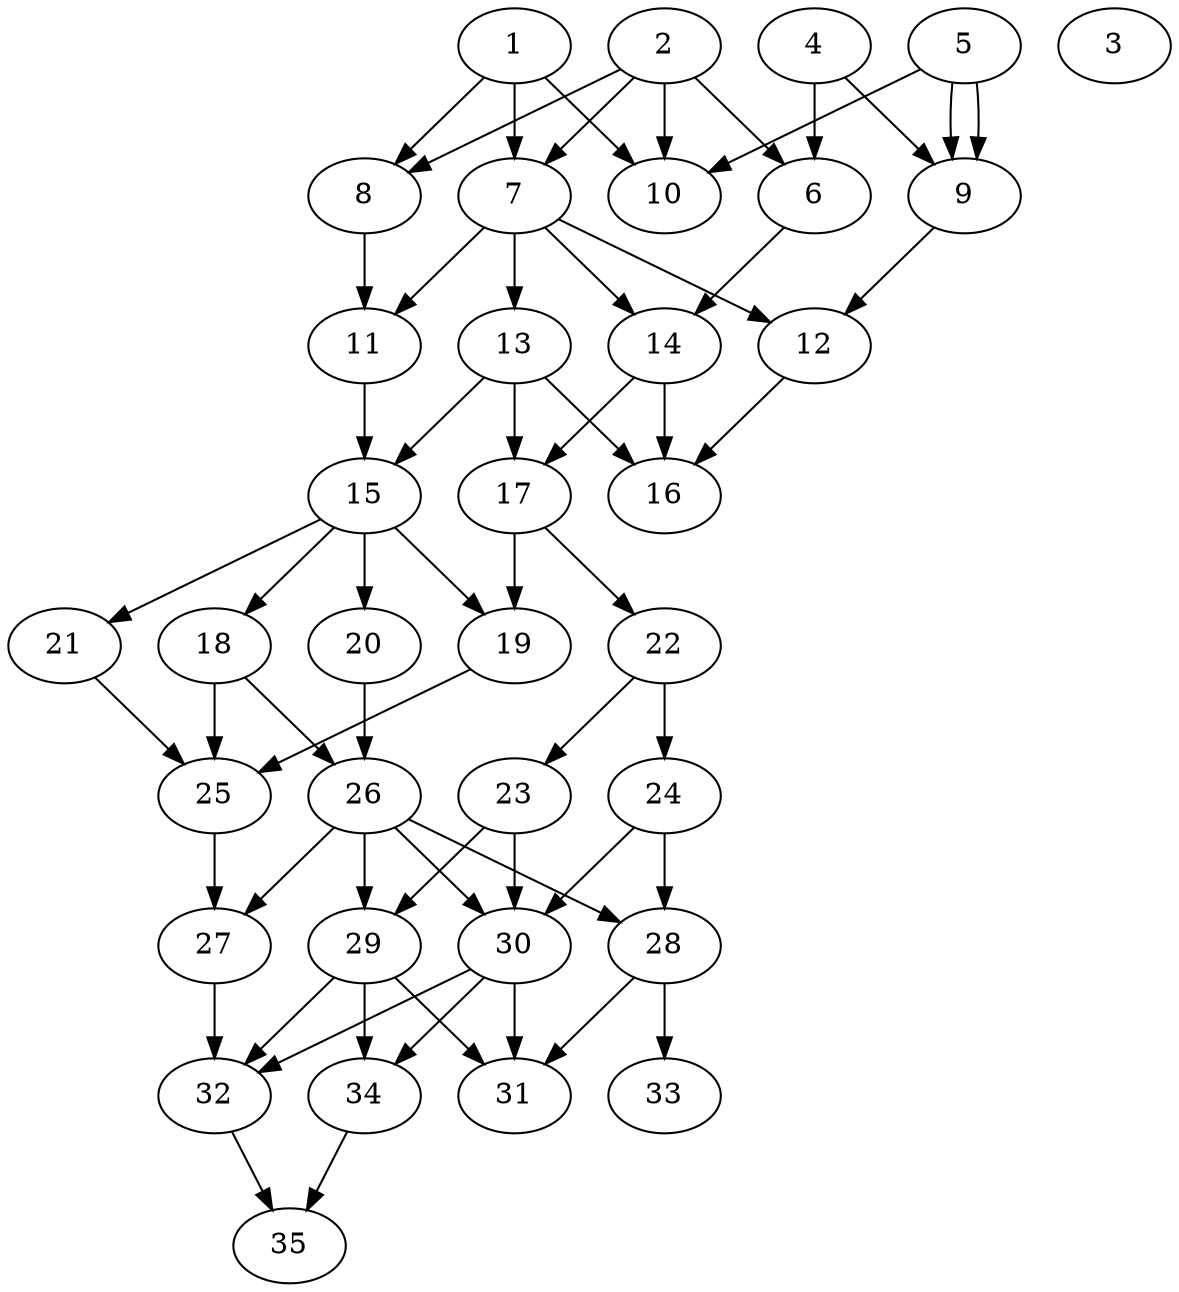 // DAG automatically generated by daggen at Thu Oct  3 14:05:36 2019
// ./daggen --dot -n 35 --ccr 0.5 --fat 0.5 --regular 0.7 --density 0.6 --mindata 5242880 --maxdata 52428800 
digraph G {
  1 [size="34306048", alpha="0.13", expect_size="17153024"] 
  1 -> 7 [size ="17153024"]
  1 -> 8 [size ="17153024"]
  1 -> 10 [size ="17153024"]
  2 [size="103196672", alpha="0.17", expect_size="51598336"] 
  2 -> 6 [size ="51598336"]
  2 -> 7 [size ="51598336"]
  2 -> 8 [size ="51598336"]
  2 -> 10 [size ="51598336"]
  3 [size="85542912", alpha="0.12", expect_size="42771456"] 
  4 [size="95600640", alpha="0.02", expect_size="47800320"] 
  4 -> 6 [size ="47800320"]
  4 -> 9 [size ="47800320"]
  5 [size="96000000", alpha="0.00", expect_size="48000000"] 
  5 -> 9 [size ="48000000"]
  5 -> 9 [size ="48000000"]
  5 -> 10 [size ="48000000"]
  6 [size="49467392", alpha="0.01", expect_size="24733696"] 
  6 -> 14 [size ="24733696"]
  7 [size="82112512", alpha="0.14", expect_size="41056256"] 
  7 -> 11 [size ="41056256"]
  7 -> 12 [size ="41056256"]
  7 -> 13 [size ="41056256"]
  7 -> 14 [size ="41056256"]
  8 [size="92846080", alpha="0.04", expect_size="46423040"] 
  8 -> 11 [size ="46423040"]
  9 [size="28090368", alpha="0.15", expect_size="14045184"] 
  9 -> 12 [size ="14045184"]
  10 [size="59037696", alpha="0.03", expect_size="29518848"] 
  11 [size="15634432", alpha="0.03", expect_size="7817216"] 
  11 -> 15 [size ="7817216"]
  12 [size="75091968", alpha="0.13", expect_size="37545984"] 
  12 -> 16 [size ="37545984"]
  13 [size="60047360", alpha="0.05", expect_size="30023680"] 
  13 -> 15 [size ="30023680"]
  13 -> 16 [size ="30023680"]
  13 -> 17 [size ="30023680"]
  14 [size="23177216", alpha="0.20", expect_size="11588608"] 
  14 -> 16 [size ="11588608"]
  14 -> 17 [size ="11588608"]
  15 [size="34473984", alpha="0.14", expect_size="17236992"] 
  15 -> 18 [size ="17236992"]
  15 -> 19 [size ="17236992"]
  15 -> 20 [size ="17236992"]
  15 -> 21 [size ="17236992"]
  16 [size="36638720", alpha="0.10", expect_size="18319360"] 
  17 [size="39684096", alpha="0.06", expect_size="19842048"] 
  17 -> 19 [size ="19842048"]
  17 -> 22 [size ="19842048"]
  18 [size="104775680", alpha="0.19", expect_size="52387840"] 
  18 -> 25 [size ="52387840"]
  18 -> 26 [size ="52387840"]
  19 [size="31510528", alpha="0.12", expect_size="15755264"] 
  19 -> 25 [size ="15755264"]
  20 [size="102340608", alpha="0.11", expect_size="51170304"] 
  20 -> 26 [size ="51170304"]
  21 [size="20994048", alpha="0.15", expect_size="10497024"] 
  21 -> 25 [size ="10497024"]
  22 [size="36952064", alpha="0.19", expect_size="18476032"] 
  22 -> 23 [size ="18476032"]
  22 -> 24 [size ="18476032"]
  23 [size="98207744", alpha="0.19", expect_size="49103872"] 
  23 -> 29 [size ="49103872"]
  23 -> 30 [size ="49103872"]
  24 [size="28891136", alpha="0.17", expect_size="14445568"] 
  24 -> 28 [size ="14445568"]
  24 -> 30 [size ="14445568"]
  25 [size="27998208", alpha="0.13", expect_size="13999104"] 
  25 -> 27 [size ="13999104"]
  26 [size="93929472", alpha="0.17", expect_size="46964736"] 
  26 -> 27 [size ="46964736"]
  26 -> 28 [size ="46964736"]
  26 -> 29 [size ="46964736"]
  26 -> 30 [size ="46964736"]
  27 [size="46028800", alpha="0.16", expect_size="23014400"] 
  27 -> 32 [size ="23014400"]
  28 [size="76304384", alpha="0.13", expect_size="38152192"] 
  28 -> 31 [size ="38152192"]
  28 -> 33 [size ="38152192"]
  29 [size="70680576", alpha="0.13", expect_size="35340288"] 
  29 -> 31 [size ="35340288"]
  29 -> 32 [size ="35340288"]
  29 -> 34 [size ="35340288"]
  30 [size="32501760", alpha="0.04", expect_size="16250880"] 
  30 -> 31 [size ="16250880"]
  30 -> 32 [size ="16250880"]
  30 -> 34 [size ="16250880"]
  31 [size="84678656", alpha="0.16", expect_size="42339328"] 
  32 [size="62291968", alpha="0.02", expect_size="31145984"] 
  32 -> 35 [size ="31145984"]
  33 [size="58050560", alpha="0.18", expect_size="29025280"] 
  34 [size="52645888", alpha="0.17", expect_size="26322944"] 
  34 -> 35 [size ="26322944"]
  35 [size="36816896", alpha="0.01", expect_size="18408448"] 
}
